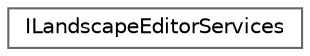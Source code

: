 digraph "Graphical Class Hierarchy"
{
 // INTERACTIVE_SVG=YES
 // LATEX_PDF_SIZE
  bgcolor="transparent";
  edge [fontname=Helvetica,fontsize=10,labelfontname=Helvetica,labelfontsize=10];
  node [fontname=Helvetica,fontsize=10,shape=box,height=0.2,width=0.4];
  rankdir="LR";
  Node0 [id="Node000000",label="ILandscapeEditorServices",height=0.2,width=0.4,color="grey40", fillcolor="white", style="filled",URL="$d9/da8/classILandscapeEditorServices.html",tooltip=" "];
}
